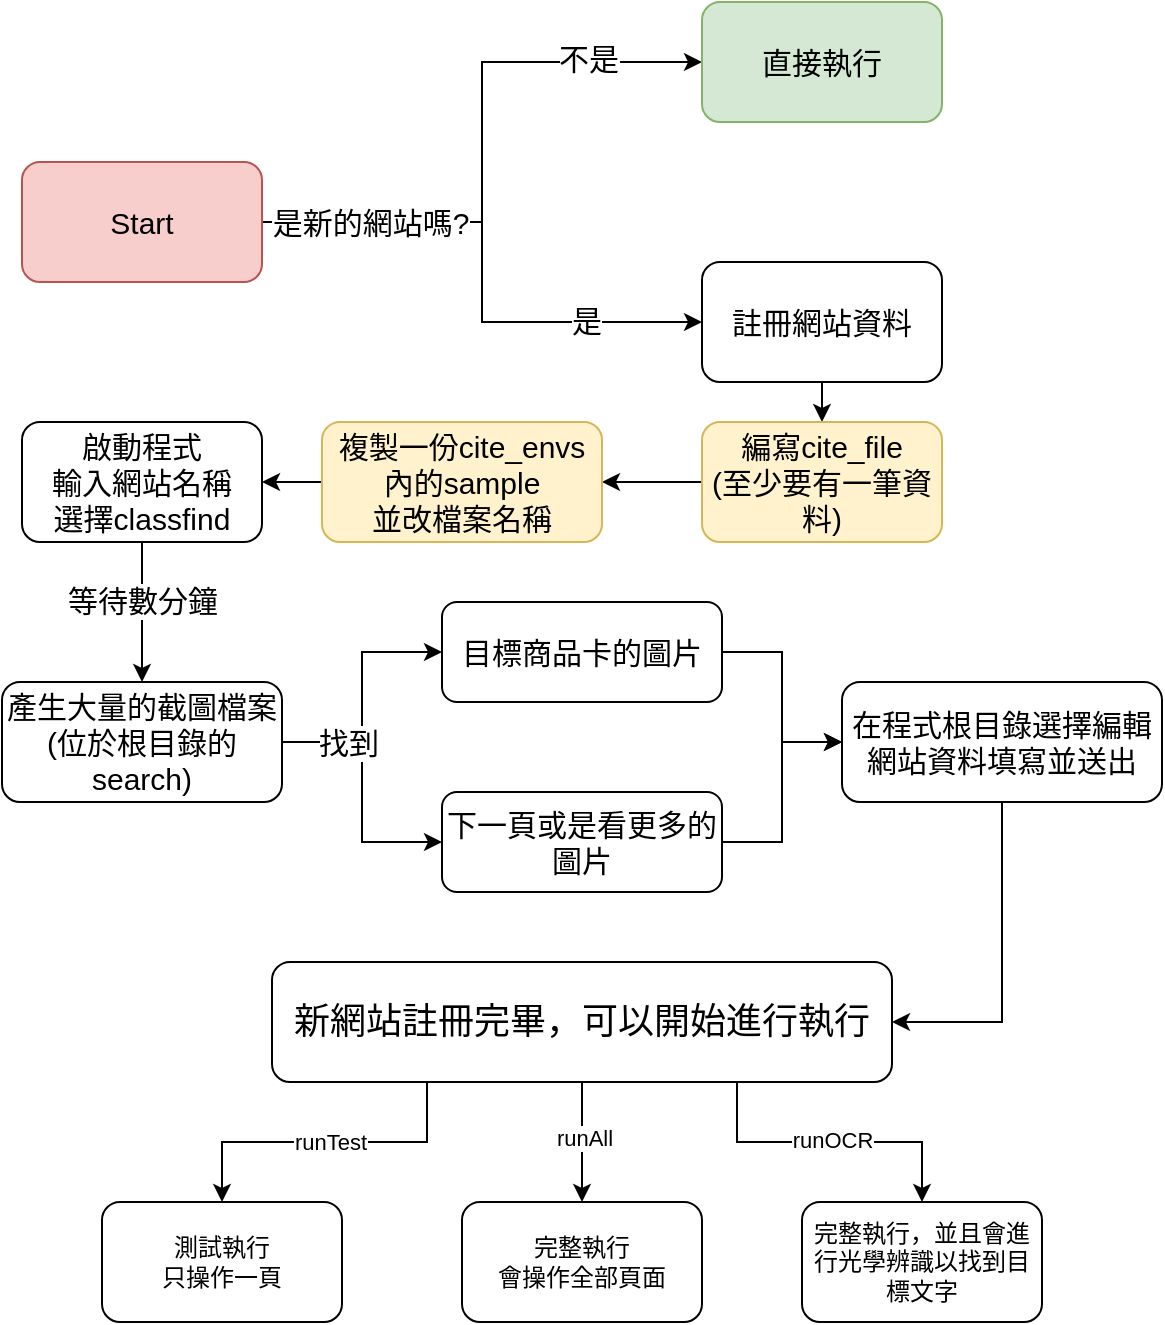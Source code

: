 <mxfile version="22.0.0" type="github">
  <diagram name="第 1 页" id="C5l_8MTJy6E7nvTT6cx1">
    <mxGraphModel dx="1386" dy="759" grid="1" gridSize="10" guides="1" tooltips="1" connect="1" arrows="1" fold="1" page="1" pageScale="1" pageWidth="827" pageHeight="1169" math="0" shadow="0">
      <root>
        <mxCell id="0" />
        <mxCell id="1" parent="0" />
        <mxCell id="JVQOGXtA0UY9P2nOXx5_-12" style="edgeStyle=orthogonalEdgeStyle;rounded=0;orthogonalLoop=1;jettySize=auto;html=1;exitX=1;exitY=0.5;exitDx=0;exitDy=0;entryX=0;entryY=0.5;entryDx=0;entryDy=0;fontSize=15;" edge="1" parent="1" source="JVQOGXtA0UY9P2nOXx5_-1" target="JVQOGXtA0UY9P2nOXx5_-9">
          <mxGeometry relative="1" as="geometry" />
        </mxCell>
        <mxCell id="JVQOGXtA0UY9P2nOXx5_-13" value="不是" style="edgeLabel;html=1;align=center;verticalAlign=middle;resizable=0;points=[];fontSize=15;" vertex="1" connectable="0" parent="JVQOGXtA0UY9P2nOXx5_-12">
          <mxGeometry x="0.62" y="2" relative="1" as="geometry">
            <mxPoint as="offset" />
          </mxGeometry>
        </mxCell>
        <mxCell id="JVQOGXtA0UY9P2nOXx5_-3" style="edgeStyle=orthogonalEdgeStyle;rounded=0;orthogonalLoop=1;jettySize=auto;html=1;exitX=1;exitY=0.5;exitDx=0;exitDy=0;entryX=0;entryY=0.5;entryDx=0;entryDy=0;fontSize=15;" edge="1" parent="1" source="JVQOGXtA0UY9P2nOXx5_-1" target="JVQOGXtA0UY9P2nOXx5_-2">
          <mxGeometry relative="1" as="geometry" />
        </mxCell>
        <mxCell id="JVQOGXtA0UY9P2nOXx5_-8" value="是" style="edgeLabel;html=1;align=center;verticalAlign=middle;resizable=0;points=[];fontSize=15;" vertex="1" connectable="0" parent="JVQOGXtA0UY9P2nOXx5_-3">
          <mxGeometry x="0.565" y="1" relative="1" as="geometry">
            <mxPoint as="offset" />
          </mxGeometry>
        </mxCell>
        <mxCell id="JVQOGXtA0UY9P2nOXx5_-7" value="是新的網站嗎?" style="edgeLabel;html=1;align=center;verticalAlign=middle;resizable=0;points=[];fontSize=15;" vertex="1" connectable="0" parent="JVQOGXtA0UY9P2nOXx5_-3">
          <mxGeometry x="-0.704" y="-3" relative="1" as="geometry">
            <mxPoint x="14" y="-3" as="offset" />
          </mxGeometry>
        </mxCell>
        <mxCell id="JVQOGXtA0UY9P2nOXx5_-1" value="Start" style="rounded=1;whiteSpace=wrap;html=1;fontSize=15;fillColor=#f8cecc;strokeColor=#b85450;" vertex="1" parent="1">
          <mxGeometry x="120" y="220" width="120" height="60" as="geometry" />
        </mxCell>
        <mxCell id="JVQOGXtA0UY9P2nOXx5_-15" style="edgeStyle=orthogonalEdgeStyle;rounded=0;orthogonalLoop=1;jettySize=auto;html=1;exitX=0.5;exitY=1;exitDx=0;exitDy=0;entryX=0.5;entryY=0;entryDx=0;entryDy=0;fontSize=15;" edge="1" parent="1" source="JVQOGXtA0UY9P2nOXx5_-2" target="JVQOGXtA0UY9P2nOXx5_-14">
          <mxGeometry relative="1" as="geometry" />
        </mxCell>
        <mxCell id="JVQOGXtA0UY9P2nOXx5_-2" value="註冊網站資料" style="rounded=1;whiteSpace=wrap;html=1;fontSize=15;" vertex="1" parent="1">
          <mxGeometry x="460" y="270" width="120" height="60" as="geometry" />
        </mxCell>
        <mxCell id="JVQOGXtA0UY9P2nOXx5_-9" value="直接執行" style="rounded=1;whiteSpace=wrap;html=1;fontSize=15;fillColor=#d5e8d4;strokeColor=#82b366;" vertex="1" parent="1">
          <mxGeometry x="460" y="140" width="120" height="60" as="geometry" />
        </mxCell>
        <mxCell id="JVQOGXtA0UY9P2nOXx5_-17" style="edgeStyle=orthogonalEdgeStyle;rounded=0;orthogonalLoop=1;jettySize=auto;html=1;exitX=0;exitY=0.5;exitDx=0;exitDy=0;entryX=1;entryY=0.5;entryDx=0;entryDy=0;fontSize=15;" edge="1" parent="1" source="JVQOGXtA0UY9P2nOXx5_-14" target="JVQOGXtA0UY9P2nOXx5_-16">
          <mxGeometry relative="1" as="geometry" />
        </mxCell>
        <mxCell id="JVQOGXtA0UY9P2nOXx5_-14" value="編寫cite_file&lt;br style=&quot;font-size: 15px;&quot;&gt;(至少要有一筆資料)" style="rounded=1;whiteSpace=wrap;html=1;fontSize=15;fillColor=#fff2cc;strokeColor=#d6b656;" vertex="1" parent="1">
          <mxGeometry x="460" y="350" width="120" height="60" as="geometry" />
        </mxCell>
        <mxCell id="JVQOGXtA0UY9P2nOXx5_-19" style="edgeStyle=orthogonalEdgeStyle;rounded=0;orthogonalLoop=1;jettySize=auto;html=1;exitX=0;exitY=0.5;exitDx=0;exitDy=0;entryX=1;entryY=0.5;entryDx=0;entryDy=0;fontSize=15;" edge="1" parent="1" source="JVQOGXtA0UY9P2nOXx5_-16" target="JVQOGXtA0UY9P2nOXx5_-18">
          <mxGeometry relative="1" as="geometry" />
        </mxCell>
        <mxCell id="JVQOGXtA0UY9P2nOXx5_-16" value="複製一份cite_envs內的sample&lt;br style=&quot;font-size: 15px;&quot;&gt;並改檔案名稱" style="rounded=1;whiteSpace=wrap;html=1;fontSize=15;fillColor=#fff2cc;strokeColor=#d6b656;" vertex="1" parent="1">
          <mxGeometry x="270" y="350" width="140" height="60" as="geometry" />
        </mxCell>
        <mxCell id="JVQOGXtA0UY9P2nOXx5_-21" style="edgeStyle=orthogonalEdgeStyle;rounded=0;orthogonalLoop=1;jettySize=auto;html=1;exitX=0.5;exitY=1;exitDx=0;exitDy=0;entryX=0.5;entryY=0;entryDx=0;entryDy=0;fontSize=15;" edge="1" parent="1" source="JVQOGXtA0UY9P2nOXx5_-18" target="JVQOGXtA0UY9P2nOXx5_-20">
          <mxGeometry relative="1" as="geometry" />
        </mxCell>
        <mxCell id="JVQOGXtA0UY9P2nOXx5_-22" value="等待數分鐘" style="edgeLabel;html=1;align=center;verticalAlign=middle;resizable=0;points=[];fontSize=15;" vertex="1" connectable="0" parent="JVQOGXtA0UY9P2nOXx5_-21">
          <mxGeometry x="-0.171" relative="1" as="geometry">
            <mxPoint as="offset" />
          </mxGeometry>
        </mxCell>
        <mxCell id="JVQOGXtA0UY9P2nOXx5_-18" value="啟動程式&lt;br style=&quot;font-size: 15px;&quot;&gt;輸入網站名稱&lt;br style=&quot;font-size: 15px;&quot;&gt;選擇classfind" style="rounded=1;whiteSpace=wrap;html=1;fontSize=15;" vertex="1" parent="1">
          <mxGeometry x="120" y="350" width="120" height="60" as="geometry" />
        </mxCell>
        <mxCell id="JVQOGXtA0UY9P2nOXx5_-25" style="edgeStyle=orthogonalEdgeStyle;rounded=0;orthogonalLoop=1;jettySize=auto;html=1;exitX=1;exitY=0.5;exitDx=0;exitDy=0;entryX=0;entryY=0.5;entryDx=0;entryDy=0;fontSize=15;" edge="1" parent="1" source="JVQOGXtA0UY9P2nOXx5_-20" target="JVQOGXtA0UY9P2nOXx5_-23">
          <mxGeometry relative="1" as="geometry" />
        </mxCell>
        <mxCell id="JVQOGXtA0UY9P2nOXx5_-26" style="edgeStyle=orthogonalEdgeStyle;rounded=0;orthogonalLoop=1;jettySize=auto;html=1;exitX=1;exitY=0.5;exitDx=0;exitDy=0;entryX=0;entryY=0.5;entryDx=0;entryDy=0;fontSize=15;" edge="1" parent="1" source="JVQOGXtA0UY9P2nOXx5_-20" target="JVQOGXtA0UY9P2nOXx5_-24">
          <mxGeometry relative="1" as="geometry" />
        </mxCell>
        <mxCell id="JVQOGXtA0UY9P2nOXx5_-27" value="找到" style="edgeLabel;html=1;align=center;verticalAlign=middle;resizable=0;points=[];fontSize=15;" vertex="1" connectable="0" parent="JVQOGXtA0UY9P2nOXx5_-26">
          <mxGeometry x="-0.492" y="-2" relative="1" as="geometry">
            <mxPoint y="-2" as="offset" />
          </mxGeometry>
        </mxCell>
        <mxCell id="JVQOGXtA0UY9P2nOXx5_-20" value="產生大量的截圖檔案&lt;br style=&quot;font-size: 15px;&quot;&gt;(位於根目錄的search)" style="rounded=1;whiteSpace=wrap;html=1;fontSize=15;" vertex="1" parent="1">
          <mxGeometry x="110" y="480" width="140" height="60" as="geometry" />
        </mxCell>
        <mxCell id="JVQOGXtA0UY9P2nOXx5_-29" style="edgeStyle=orthogonalEdgeStyle;rounded=0;orthogonalLoop=1;jettySize=auto;html=1;exitX=1;exitY=0.5;exitDx=0;exitDy=0;entryX=0;entryY=0.5;entryDx=0;entryDy=0;fontSize=15;" edge="1" parent="1" source="JVQOGXtA0UY9P2nOXx5_-23" target="JVQOGXtA0UY9P2nOXx5_-28">
          <mxGeometry relative="1" as="geometry" />
        </mxCell>
        <mxCell id="JVQOGXtA0UY9P2nOXx5_-23" value="目標商品卡的圖片" style="rounded=1;whiteSpace=wrap;html=1;fontSize=15;" vertex="1" parent="1">
          <mxGeometry x="330" y="440" width="140" height="50" as="geometry" />
        </mxCell>
        <mxCell id="JVQOGXtA0UY9P2nOXx5_-31" style="edgeStyle=orthogonalEdgeStyle;rounded=0;orthogonalLoop=1;jettySize=auto;html=1;exitX=1;exitY=0.5;exitDx=0;exitDy=0;fontSize=15;" edge="1" parent="1" source="JVQOGXtA0UY9P2nOXx5_-24" target="JVQOGXtA0UY9P2nOXx5_-28">
          <mxGeometry relative="1" as="geometry" />
        </mxCell>
        <mxCell id="JVQOGXtA0UY9P2nOXx5_-24" value="下一頁或是看更多的圖片" style="rounded=1;whiteSpace=wrap;html=1;fontSize=15;" vertex="1" parent="1">
          <mxGeometry x="330" y="535" width="140" height="50" as="geometry" />
        </mxCell>
        <mxCell id="JVQOGXtA0UY9P2nOXx5_-33" style="edgeStyle=orthogonalEdgeStyle;rounded=0;orthogonalLoop=1;jettySize=auto;html=1;exitX=0.5;exitY=1;exitDx=0;exitDy=0;entryX=1;entryY=0.5;entryDx=0;entryDy=0;" edge="1" parent="1" source="JVQOGXtA0UY9P2nOXx5_-28" target="JVQOGXtA0UY9P2nOXx5_-32">
          <mxGeometry relative="1" as="geometry" />
        </mxCell>
        <mxCell id="JVQOGXtA0UY9P2nOXx5_-28" value="在程式根目錄選擇編輯網站資料填寫並送出" style="rounded=1;whiteSpace=wrap;html=1;fontSize=15;" vertex="1" parent="1">
          <mxGeometry x="530" y="480" width="160" height="60" as="geometry" />
        </mxCell>
        <mxCell id="JVQOGXtA0UY9P2nOXx5_-35" style="edgeStyle=orthogonalEdgeStyle;rounded=0;orthogonalLoop=1;jettySize=auto;html=1;exitX=0.25;exitY=1;exitDx=0;exitDy=0;entryX=0.5;entryY=0;entryDx=0;entryDy=0;" edge="1" parent="1" source="JVQOGXtA0UY9P2nOXx5_-32" target="JVQOGXtA0UY9P2nOXx5_-34">
          <mxGeometry relative="1" as="geometry" />
        </mxCell>
        <mxCell id="JVQOGXtA0UY9P2nOXx5_-36" value="runTest" style="edgeLabel;html=1;align=center;verticalAlign=middle;resizable=0;points=[];" vertex="1" connectable="0" parent="JVQOGXtA0UY9P2nOXx5_-35">
          <mxGeometry x="-0.021" relative="1" as="geometry">
            <mxPoint x="1" as="offset" />
          </mxGeometry>
        </mxCell>
        <mxCell id="JVQOGXtA0UY9P2nOXx5_-38" style="edgeStyle=orthogonalEdgeStyle;rounded=0;orthogonalLoop=1;jettySize=auto;html=1;exitX=0.5;exitY=1;exitDx=0;exitDy=0;" edge="1" parent="1" source="JVQOGXtA0UY9P2nOXx5_-32" target="JVQOGXtA0UY9P2nOXx5_-37">
          <mxGeometry relative="1" as="geometry" />
        </mxCell>
        <mxCell id="JVQOGXtA0UY9P2nOXx5_-39" value="runAll" style="edgeLabel;html=1;align=center;verticalAlign=middle;resizable=0;points=[];" vertex="1" connectable="0" parent="JVQOGXtA0UY9P2nOXx5_-38">
          <mxGeometry x="-0.133" y="1" relative="1" as="geometry">
            <mxPoint y="2" as="offset" />
          </mxGeometry>
        </mxCell>
        <mxCell id="JVQOGXtA0UY9P2nOXx5_-41" style="edgeStyle=orthogonalEdgeStyle;rounded=0;orthogonalLoop=1;jettySize=auto;html=1;exitX=0.75;exitY=1;exitDx=0;exitDy=0;" edge="1" parent="1" source="JVQOGXtA0UY9P2nOXx5_-32" target="JVQOGXtA0UY9P2nOXx5_-40">
          <mxGeometry relative="1" as="geometry" />
        </mxCell>
        <mxCell id="JVQOGXtA0UY9P2nOXx5_-42" value="runOCR" style="edgeLabel;html=1;align=center;verticalAlign=middle;resizable=0;points=[];" vertex="1" connectable="0" parent="JVQOGXtA0UY9P2nOXx5_-41">
          <mxGeometry x="0.016" y="1" relative="1" as="geometry">
            <mxPoint as="offset" />
          </mxGeometry>
        </mxCell>
        <mxCell id="JVQOGXtA0UY9P2nOXx5_-32" value="&lt;font style=&quot;font-size: 18px;&quot;&gt;新網站註冊完畢，可以開始進行執行&lt;/font&gt;" style="rounded=1;whiteSpace=wrap;html=1;" vertex="1" parent="1">
          <mxGeometry x="245" y="620" width="310" height="60" as="geometry" />
        </mxCell>
        <mxCell id="JVQOGXtA0UY9P2nOXx5_-34" value="測試執行&lt;br&gt;只操作一頁" style="rounded=1;whiteSpace=wrap;html=1;" vertex="1" parent="1">
          <mxGeometry x="160" y="740" width="120" height="60" as="geometry" />
        </mxCell>
        <mxCell id="JVQOGXtA0UY9P2nOXx5_-37" value="完整執行&lt;br&gt;會操作全部頁面" style="rounded=1;whiteSpace=wrap;html=1;" vertex="1" parent="1">
          <mxGeometry x="340" y="740" width="120" height="60" as="geometry" />
        </mxCell>
        <mxCell id="JVQOGXtA0UY9P2nOXx5_-40" value="完整執行，並且會進行光學辨識以找到目標文字" style="rounded=1;whiteSpace=wrap;html=1;" vertex="1" parent="1">
          <mxGeometry x="510" y="740" width="120" height="60" as="geometry" />
        </mxCell>
      </root>
    </mxGraphModel>
  </diagram>
</mxfile>

